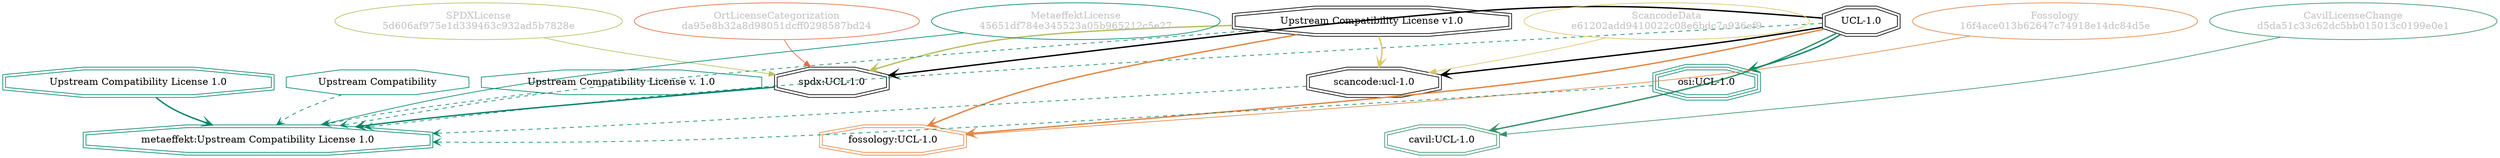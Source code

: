 strict digraph {
    node [shape=box];
    graph [splines=curved];
    4180 [label="SPDXLicense\n5d606af975e1d339463c932ad5b7828e"
         ,fontcolor=gray
         ,color="#b8bf62"
         ,fillcolor="beige;1"
         ,shape=ellipse];
    4181 [label="spdx:UCL-1.0"
         ,shape=doubleoctagon];
    4182 [label="UCL-1.0"
         ,shape=doubleoctagon];
    4183 [label="Upstream Compatibility License v1.0"
         ,shape=doubleoctagon];
    24717 [label="ScancodeData\ne61202add9410022c08e6bdc7a936ef9"
          ,fontcolor=gray
          ,color="#dac767"
          ,fillcolor="beige;1"
          ,shape=ellipse];
    24718 [label="scancode:ucl-1.0"
          ,shape=doubleoctagon];
    28180 [label="Fossology\n16f4ace013b62647c74918e14dc84d5e"
          ,fontcolor=gray
          ,color="#e18745"
          ,fillcolor="beige;1"
          ,shape=ellipse];
    28181 [label="fossology:UCL-1.0"
          ,color="#e18745"
          ,shape=doubleoctagon];
    35239 [label="OrtLicenseCategorization\nda95e8b32a8d98051dcff0298587bd24"
          ,fontcolor=gray
          ,color="#e06f45"
          ,fillcolor="beige;1"
          ,shape=ellipse];
    38082 [label="CavilLicenseChange\nd5da51c33c62dc5bb015013c0199e0e1"
          ,fontcolor=gray
          ,color="#379469"
          ,fillcolor="beige;1"
          ,shape=ellipse];
    38083 [label="cavil:UCL-1.0"
          ,color="#379469"
          ,shape=doubleoctagon];
    49132 [label="MetaeffektLicense\n45651df784e345523a05b965212c5e27"
          ,fontcolor=gray
          ,color="#00876c"
          ,fillcolor="beige;1"
          ,shape=ellipse];
    49133 [label="metaeffekt:Upstream Compatibility License 1.0"
          ,color="#00876c"
          ,shape=doubleoctagon];
    49134 [label="Upstream Compatibility License 1.0"
          ,color="#00876c"
          ,shape=doubleoctagon];
    49135 [label="Upstream Compatibility"
          ,color="#00876c"
          ,shape=octagon];
    49136 [label="Upstream Compatibility License v. 1.0"
          ,color="#00876c"
          ,shape=octagon];
    49137 [label="osi:UCL-1.0"
          ,color="#00876c"
          ,shape=tripleoctagon];
    4180 -> 4181 [weight=0.5
                 ,color="#b8bf62"];
    4181 -> 49133 [style=bold
                  ,arrowhead=vee
                  ,weight=0.7
                  ,color="#00876c"];
    4182 -> 4181 [style=bold
                 ,arrowhead=vee
                 ,weight=0.7];
    4182 -> 24718 [style=bold
                  ,arrowhead=vee
                  ,weight=0.7];
    4182 -> 28181 [style=bold
                  ,arrowhead=vee
                  ,weight=0.7
                  ,color="#e18745"];
    4182 -> 38083 [style=bold
                  ,arrowhead=vee
                  ,weight=0.7
                  ,color="#379469"];
    4182 -> 38083 [style=bold
                  ,arrowhead=vee
                  ,weight=0.7
                  ,color="#379469"];
    4182 -> 49133 [style=dashed
                  ,arrowhead=vee
                  ,weight=0.5
                  ,color="#00876c"];
    4182 -> 49137 [style=bold
                  ,arrowhead=vee
                  ,weight=0.7
                  ,color="#00876c"];
    4183 -> 4181 [style=bold
                 ,arrowhead=vee
                 ,weight=0.7
                 ,color="#b8bf62"];
    4183 -> 24718 [style=bold
                  ,arrowhead=vee
                  ,weight=0.7
                  ,color="#dac767"];
    4183 -> 28181 [style=bold
                  ,arrowhead=vee
                  ,weight=0.7
                  ,color="#e18745"];
    4183 -> 49133 [style=dashed
                  ,arrowhead=vee
                  ,weight=0.5
                  ,color="#00876c"];
    24717 -> 24718 [weight=0.5
                   ,color="#dac767"];
    24718 -> 49133 [style=dashed
                   ,arrowhead=vee
                   ,weight=0.5
                   ,color="#00876c"];
    28180 -> 28181 [weight=0.5
                   ,color="#e18745"];
    35239 -> 4181 [weight=0.5
                  ,color="#e06f45"];
    38082 -> 38083 [weight=0.5
                   ,color="#379469"];
    49132 -> 49133 [weight=0.5
                   ,color="#00876c"];
    49134 -> 49133 [style=bold
                   ,arrowhead=vee
                   ,weight=0.7
                   ,color="#00876c"];
    49135 -> 49133 [style=dashed
                   ,arrowhead=vee
                   ,weight=0.5
                   ,color="#00876c"];
    49136 -> 49133 [style=dashed
                   ,arrowhead=vee
                   ,weight=0.5
                   ,color="#00876c"];
    49137 -> 49133 [style=dashed
                   ,arrowhead=vee
                   ,weight=0.5
                   ,color="#00876c"];
}
